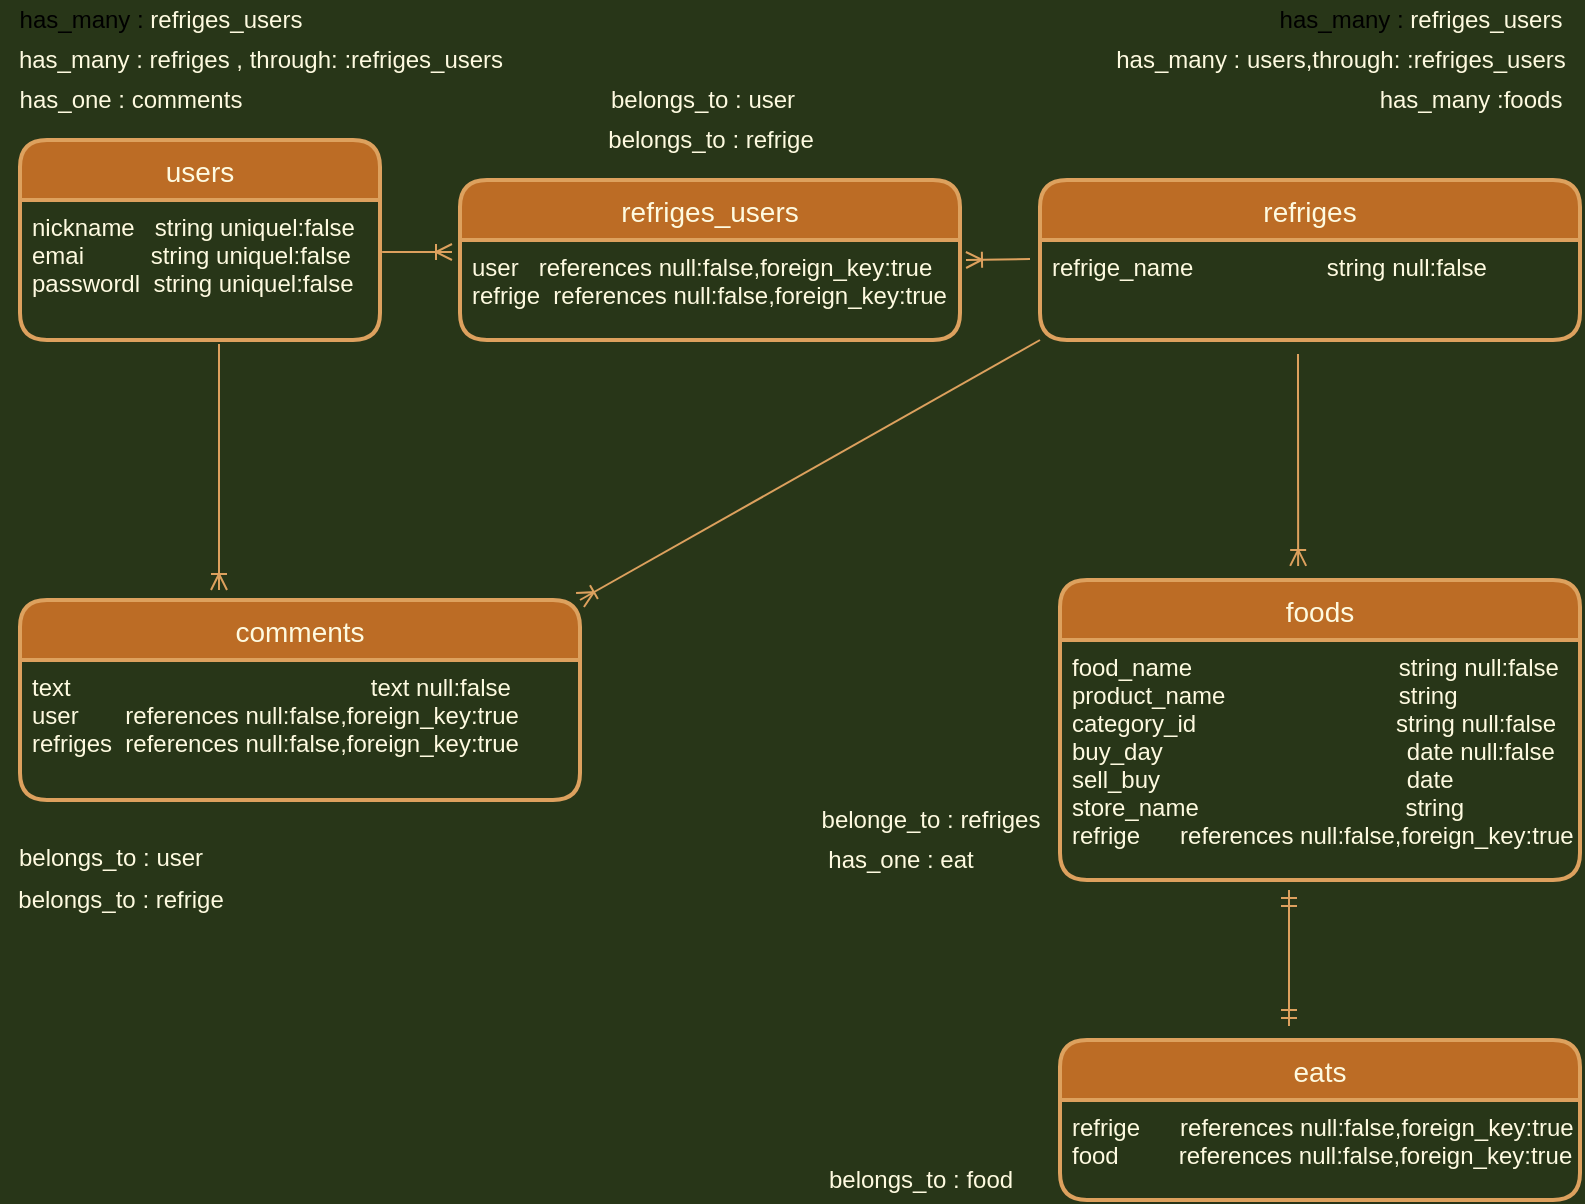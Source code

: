 <mxfile version="13.6.5">
    <diagram id="lyI2KkDharn-gFjJ3-VB" name="ページ1">
        <mxGraphModel dx="968" dy="680" grid="1" gridSize="10" guides="1" tooltips="1" connect="1" arrows="1" fold="1" page="1" pageScale="1" pageWidth="827" pageHeight="1169" background="#283618" math="0" shadow="0">
            <root>
                <mxCell id="0"/>
                <mxCell id="1" parent="0"/>
                <mxCell id="11" value="" style="fontSize=12;html=1;endArrow=ERoneToMany;strokeColor=#DDA15E;fontColor=#FEFAE0;labelBackgroundColor=#283618;" parent="1" edge="1">
                    <mxGeometry width="100" height="100" relative="1" as="geometry">
                        <mxPoint x="525" y="229.5" as="sourcePoint"/>
                        <mxPoint x="493" y="230" as="targetPoint"/>
                        <Array as="points"/>
                    </mxGeometry>
                </mxCell>
                <mxCell id="12" value="" style="fontSize=12;html=1;endArrow=ERoneToMany;strokeColor=#DDA15E;fontColor=#FEFAE0;exitX=0;exitY=1;exitDx=0;exitDy=0;entryX=1;entryY=0;entryDx=0;entryDy=0;labelBackgroundColor=#283618;" parent="1" source="42" target="43" edge="1">
                    <mxGeometry width="100" height="100" relative="1" as="geometry">
                        <mxPoint x="460" y="300" as="sourcePoint"/>
                        <mxPoint x="300" y="398" as="targetPoint"/>
                    </mxGeometry>
                </mxCell>
                <mxCell id="17" value="has_many : users,through: :refriges_users" style="text;html=1;align=center;verticalAlign=middle;resizable=0;points=[];autosize=1;fontColor=#FEFAE0;" parent="1" vertex="1">
                    <mxGeometry x="560" y="120" width="240" height="20" as="geometry"/>
                </mxCell>
                <mxCell id="18" value="has_many : refriges , through: :refriges_users" style="text;html=1;align=center;verticalAlign=middle;resizable=0;points=[];autosize=1;fontColor=#FEFAE0;" parent="1" vertex="1">
                    <mxGeometry x="10" y="120" width="260" height="20" as="geometry"/>
                </mxCell>
                <mxCell id="22" value="has_many :foods" style="text;html=1;align=center;verticalAlign=middle;resizable=0;points=[];autosize=1;fontColor=#FEFAE0;" parent="1" vertex="1">
                    <mxGeometry x="690" y="140" width="110" height="20" as="geometry"/>
                </mxCell>
                <mxCell id="23" value="belongs_to : refrige" style="text;html=1;align=center;verticalAlign=middle;resizable=0;points=[];autosize=1;fontColor=#FEFAE0;" parent="1" vertex="1">
                    <mxGeometry x="10" y="540" width="120" height="20" as="geometry"/>
                </mxCell>
                <mxCell id="24" value="has_one : comments" style="text;html=1;align=center;verticalAlign=middle;resizable=0;points=[];autosize=1;fontColor=#FEFAE0;" parent="1" vertex="1">
                    <mxGeometry x="10" y="140" width="130" height="20" as="geometry"/>
                </mxCell>
                <mxCell id="25" value="belongs_to : user" style="text;html=1;align=center;verticalAlign=middle;resizable=0;points=[];autosize=1;fontColor=#FEFAE0;" parent="1" vertex="1">
                    <mxGeometry x="10" y="519" width="110" height="20" as="geometry"/>
                </mxCell>
                <mxCell id="46" value="" style="fontSize=12;html=1;endArrow=ERoneToMany;strokeColor=#DDA15E;fontColor=#FEFAE0;labelBackgroundColor=#283618;" parent="1" edge="1">
                    <mxGeometry width="100" height="100" relative="1" as="geometry">
                        <mxPoint x="119.5" y="272" as="sourcePoint"/>
                        <mxPoint x="119.5" y="395" as="targetPoint"/>
                    </mxGeometry>
                </mxCell>
                <mxCell id="47" value="" style="fontSize=12;html=1;endArrow=ERoneToMany;strokeColor=#DDA15E;fontColor=#FEFAE0;entryX=0.458;entryY=-0.027;entryDx=0;entryDy=0;entryPerimeter=0;labelBackgroundColor=#283618;" parent="1" edge="1">
                    <mxGeometry width="100" height="100" relative="1" as="geometry">
                        <mxPoint x="659" y="277" as="sourcePoint"/>
                        <mxPoint x="659.08" y="382.95" as="targetPoint"/>
                    </mxGeometry>
                </mxCell>
                <mxCell id="43" value="comments" style="swimlane;childLayout=stackLayout;horizontal=1;startSize=30;horizontalStack=0;rounded=1;fontSize=14;fontStyle=0;strokeWidth=2;resizeParent=0;resizeLast=1;shadow=0;dashed=0;align=center;fillColor=#BC6C25;strokeColor=#DDA15E;fontColor=#FEFAE0;" parent="1" vertex="1">
                    <mxGeometry x="20" y="400" width="280" height="100" as="geometry"/>
                </mxCell>
                <mxCell id="44" value="text                                             text null:false&#10;user       references null:false,foreign_key:true&#10;refriges  references null:false,foreign_key:true" style="align=left;strokeColor=none;fillColor=none;spacingLeft=4;fontSize=12;verticalAlign=top;resizable=0;rotatable=0;part=1;fontColor=#FEFAE0;" parent="43" vertex="1">
                    <mxGeometry y="30" width="280" height="70" as="geometry"/>
                </mxCell>
                <mxCell id="48" value="" style="fontSize=12;html=1;endArrow=ERmandOne;startArrow=ERmandOne;strokeColor=#DDA15E;fontColor=#FEFAE0;labelBackgroundColor=#283618;" parent="1" edge="1">
                    <mxGeometry width="100" height="100" relative="1" as="geometry">
                        <mxPoint x="654.5" y="613" as="sourcePoint"/>
                        <mxPoint x="654.5" y="545" as="targetPoint"/>
                        <Array as="points"/>
                    </mxGeometry>
                </mxCell>
                <mxCell id="49" value="&lt;span style=&quot;color: rgb(254 , 250 , 224)&quot;&gt;belonge_to : refriges&lt;/span&gt;" style="text;html=1;align=center;verticalAlign=middle;resizable=0;points=[];autosize=1;fontColor=#FEFAE0;" parent="1" vertex="1">
                    <mxGeometry x="415" y="500" width="120" height="20" as="geometry"/>
                </mxCell>
                <mxCell id="50" value="has_one : eat" style="text;html=1;align=center;verticalAlign=middle;resizable=0;points=[];autosize=1;fontColor=#FEFAE0;" parent="1" vertex="1">
                    <mxGeometry x="415" y="520" width="90" height="20" as="geometry"/>
                </mxCell>
                <mxCell id="51" value="belongs_to : food" style="text;html=1;align=center;verticalAlign=middle;resizable=0;points=[];autosize=1;fontColor=#FEFAE0;" parent="1" vertex="1">
                    <mxGeometry x="415" y="680" width="110" height="20" as="geometry"/>
                </mxCell>
                <mxCell id="38" value="users" style="swimlane;childLayout=stackLayout;horizontal=1;startSize=30;horizontalStack=0;rounded=1;fontSize=14;fontStyle=0;strokeWidth=2;resizeParent=0;resizeLast=1;shadow=0;dashed=0;align=center;fillColor=#BC6C25;strokeColor=#DDA15E;fontColor=#FEFAE0;" parent="1" vertex="1">
                    <mxGeometry x="20" y="170" width="180" height="100" as="geometry"/>
                </mxCell>
                <mxCell id="39" value="nickname   string uniquel:false&#10;emai          string uniquel:false&#10;passwordl  string uniquel:false&#10;" style="align=left;strokeColor=none;fillColor=none;spacingLeft=4;fontSize=12;verticalAlign=top;resizable=0;rotatable=0;part=1;fontColor=#FEFAE0;" parent="38" vertex="1">
                    <mxGeometry y="30" width="180" height="70" as="geometry"/>
                </mxCell>
                <mxCell id="41" value="refriges" style="swimlane;childLayout=stackLayout;horizontal=1;startSize=30;horizontalStack=0;rounded=1;fontSize=14;fontStyle=0;strokeWidth=2;resizeParent=0;resizeLast=1;shadow=0;dashed=0;align=center;fillColor=#BC6C25;strokeColor=#DDA15E;fontColor=#FEFAE0;" parent="1" vertex="1">
                    <mxGeometry x="530" y="190" width="270" height="80" as="geometry"/>
                </mxCell>
                <mxCell id="42" value="refrige_name                    string null:false" style="align=left;strokeColor=none;fillColor=none;spacingLeft=4;fontSize=12;verticalAlign=top;resizable=0;rotatable=0;part=1;fontColor=#FEFAE0;" parent="41" vertex="1">
                    <mxGeometry y="30" width="270" height="50" as="geometry"/>
                </mxCell>
                <mxCell id="29" value="foods" style="swimlane;childLayout=stackLayout;horizontal=1;startSize=30;horizontalStack=0;rounded=1;fontSize=14;fontStyle=0;strokeWidth=2;resizeParent=0;resizeLast=1;shadow=0;dashed=0;align=center;fillColor=#BC6C25;strokeColor=#DDA15E;fontColor=#FEFAE0;" parent="1" vertex="1">
                    <mxGeometry x="540" y="390" width="260" height="150" as="geometry"/>
                </mxCell>
                <mxCell id="30" value="food_name                               string null:false&#10;product_name                          string&#10;category_id                              string null:false    &#10;buy_day                  　               date null:false&#10;sell_buy                                     date &#10;store_name                               string&#10;refrige      references null:false,foreign_key:true" style="align=left;strokeColor=none;fillColor=none;spacingLeft=4;fontSize=12;verticalAlign=top;resizable=0;rotatable=0;part=1;fontColor=#FEFAE0;" parent="29" vertex="1">
                    <mxGeometry y="30" width="260" height="120" as="geometry"/>
                </mxCell>
                <mxCell id="27" value="eats" style="swimlane;childLayout=stackLayout;horizontal=1;startSize=30;horizontalStack=0;rounded=1;fontSize=14;fontStyle=0;strokeWidth=2;resizeParent=0;resizeLast=1;shadow=0;dashed=0;align=center;fillColor=#BC6C25;strokeColor=#DDA15E;fontColor=#FEFAE0;" parent="1" vertex="1">
                    <mxGeometry x="540" y="620" width="260" height="80" as="geometry"/>
                </mxCell>
                <mxCell id="37" value="refrige      references null:false,foreign_key:true&#10;food         references null:false,foreign_key:true" style="align=left;strokeColor=none;fillColor=none;spacingLeft=4;fontSize=12;verticalAlign=top;resizable=0;rotatable=0;part=1;fontColor=#FEFAE0;" parent="27" vertex="1">
                    <mxGeometry y="30" width="260" height="50" as="geometry"/>
                </mxCell>
                <mxCell id="52" value="refriges_users" style="swimlane;childLayout=stackLayout;horizontal=1;startSize=30;horizontalStack=0;rounded=1;fontSize=14;fontStyle=0;strokeWidth=2;resizeParent=0;resizeLast=1;shadow=0;dashed=0;align=center;fillColor=#BC6C25;strokeColor=#DDA15E;fontColor=#FEFAE0;" parent="1" vertex="1">
                    <mxGeometry x="240" y="190" width="250" height="80" as="geometry"/>
                </mxCell>
                <mxCell id="53" value="user   references null:false,foreign_key:true&#10;refrige  references null:false,foreign_key:true" style="align=left;strokeColor=none;fillColor=none;spacingLeft=4;fontSize=12;verticalAlign=top;resizable=0;rotatable=0;part=1;fontColor=#FEFAE0;" parent="52" vertex="1">
                    <mxGeometry y="30" width="250" height="50" as="geometry"/>
                </mxCell>
                <mxCell id="57" value="" style="edgeStyle=entityRelationEdgeStyle;fontSize=12;html=1;endArrow=ERoneToMany;exitX=1.017;exitY=0.371;exitDx=0;exitDy=0;exitPerimeter=0;labelBackgroundColor=#283618;strokeColor=#DDA15E;fontColor=#FEFAE0;" parent="1" edge="1">
                    <mxGeometry width="100" height="100" relative="1" as="geometry">
                        <mxPoint x="201.06" y="225.97" as="sourcePoint"/>
                        <mxPoint x="236" y="226" as="targetPoint"/>
                    </mxGeometry>
                </mxCell>
                <mxCell id="58" value="belongs_to : user" style="text;html=1;align=center;verticalAlign=middle;resizable=0;points=[];autosize=1;fontColor=#FEFAE0;" parent="1" vertex="1">
                    <mxGeometry x="306" y="140" width="110" height="20" as="geometry"/>
                </mxCell>
                <mxCell id="60" value="belongs_to : refrige&lt;br&gt;" style="text;html=1;align=center;verticalAlign=middle;resizable=0;points=[];autosize=1;fontColor=#FEFAE0;" parent="1" vertex="1">
                    <mxGeometry x="305" y="160" width="120" height="20" as="geometry"/>
                </mxCell>
                <mxCell id="62" value="has_many :&amp;nbsp;&lt;span style=&quot;color: rgb(254 , 250 , 224)&quot;&gt;refriges_users&lt;/span&gt;" style="text;html=1;align=center;verticalAlign=middle;resizable=0;points=[];autosize=1;" parent="1" vertex="1">
                    <mxGeometry x="10" y="100" width="160" height="20" as="geometry"/>
                </mxCell>
                <mxCell id="63" value="has_many :&amp;nbsp;&lt;span style=&quot;color: rgb(254 , 250 , 224)&quot;&gt;refriges_users&lt;/span&gt;" style="text;html=1;align=center;verticalAlign=middle;resizable=0;points=[];autosize=1;" parent="1" vertex="1">
                    <mxGeometry x="640" y="100" width="160" height="20" as="geometry"/>
                </mxCell>
            </root>
        </mxGraphModel>
    </diagram>
</mxfile>